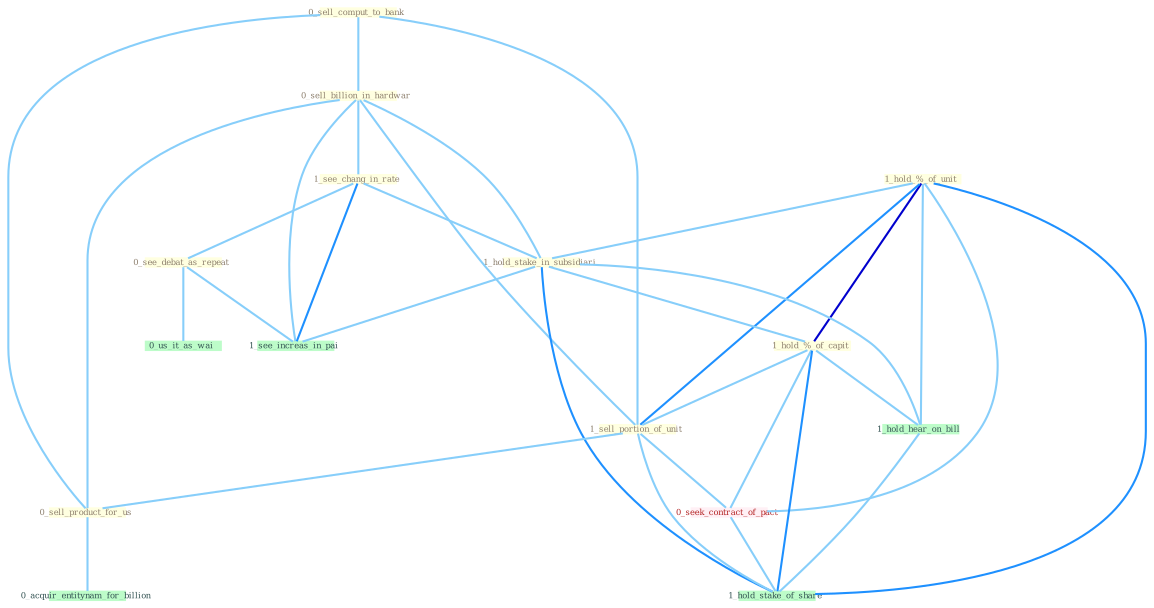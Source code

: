 Graph G{ 
    node
    [shape=polygon,style=filled,width=.5,height=.06,color="#BDFCC9",fixedsize=true,fontsize=4,
    fontcolor="#2f4f4f"];
    {node
    [color="#ffffe0", fontcolor="#8b7d6b"] "0_sell_comput_to_bank " "0_sell_billion_in_hardwar " "1_hold_%_of_unit " "1_see_chang_in_rate " "0_see_debat_as_repeat " "1_hold_stake_in_subsidiari " "1_hold_%_of_capit " "1_sell_portion_of_unit " "0_sell_product_for_us "}
{node [color="#fff0f5", fontcolor="#b22222"] "0_seek_contract_of_pact "}
edge [color="#B0E2FF"];

	"0_sell_comput_to_bank " -- "0_sell_billion_in_hardwar " [w="1", color="#87cefa" ];
	"0_sell_comput_to_bank " -- "1_sell_portion_of_unit " [w="1", color="#87cefa" ];
	"0_sell_comput_to_bank " -- "0_sell_product_for_us " [w="1", color="#87cefa" ];
	"0_sell_billion_in_hardwar " -- "1_see_chang_in_rate " [w="1", color="#87cefa" ];
	"0_sell_billion_in_hardwar " -- "1_hold_stake_in_subsidiari " [w="1", color="#87cefa" ];
	"0_sell_billion_in_hardwar " -- "1_sell_portion_of_unit " [w="1", color="#87cefa" ];
	"0_sell_billion_in_hardwar " -- "0_sell_product_for_us " [w="1", color="#87cefa" ];
	"0_sell_billion_in_hardwar " -- "1_see_increas_in_pai " [w="1", color="#87cefa" ];
	"1_hold_%_of_unit " -- "1_hold_stake_in_subsidiari " [w="1", color="#87cefa" ];
	"1_hold_%_of_unit " -- "1_hold_%_of_capit " [w="3", color="#0000cd" , len=0.6];
	"1_hold_%_of_unit " -- "1_sell_portion_of_unit " [w="2", color="#1e90ff" , len=0.8];
	"1_hold_%_of_unit " -- "0_seek_contract_of_pact " [w="1", color="#87cefa" ];
	"1_hold_%_of_unit " -- "1_hold_hear_on_bill " [w="1", color="#87cefa" ];
	"1_hold_%_of_unit " -- "1_hold_stake_of_share " [w="2", color="#1e90ff" , len=0.8];
	"1_see_chang_in_rate " -- "0_see_debat_as_repeat " [w="1", color="#87cefa" ];
	"1_see_chang_in_rate " -- "1_hold_stake_in_subsidiari " [w="1", color="#87cefa" ];
	"1_see_chang_in_rate " -- "1_see_increas_in_pai " [w="2", color="#1e90ff" , len=0.8];
	"0_see_debat_as_repeat " -- "0_us_it_as_wai " [w="1", color="#87cefa" ];
	"0_see_debat_as_repeat " -- "1_see_increas_in_pai " [w="1", color="#87cefa" ];
	"1_hold_stake_in_subsidiari " -- "1_hold_%_of_capit " [w="1", color="#87cefa" ];
	"1_hold_stake_in_subsidiari " -- "1_see_increas_in_pai " [w="1", color="#87cefa" ];
	"1_hold_stake_in_subsidiari " -- "1_hold_hear_on_bill " [w="1", color="#87cefa" ];
	"1_hold_stake_in_subsidiari " -- "1_hold_stake_of_share " [w="2", color="#1e90ff" , len=0.8];
	"1_hold_%_of_capit " -- "1_sell_portion_of_unit " [w="1", color="#87cefa" ];
	"1_hold_%_of_capit " -- "0_seek_contract_of_pact " [w="1", color="#87cefa" ];
	"1_hold_%_of_capit " -- "1_hold_hear_on_bill " [w="1", color="#87cefa" ];
	"1_hold_%_of_capit " -- "1_hold_stake_of_share " [w="2", color="#1e90ff" , len=0.8];
	"1_sell_portion_of_unit " -- "0_sell_product_for_us " [w="1", color="#87cefa" ];
	"1_sell_portion_of_unit " -- "0_seek_contract_of_pact " [w="1", color="#87cefa" ];
	"1_sell_portion_of_unit " -- "1_hold_stake_of_share " [w="1", color="#87cefa" ];
	"0_sell_product_for_us " -- "0_acquir_entitynam_for_billion " [w="1", color="#87cefa" ];
	"0_seek_contract_of_pact " -- "1_hold_stake_of_share " [w="1", color="#87cefa" ];
	"1_hold_hear_on_bill " -- "1_hold_stake_of_share " [w="1", color="#87cefa" ];
}